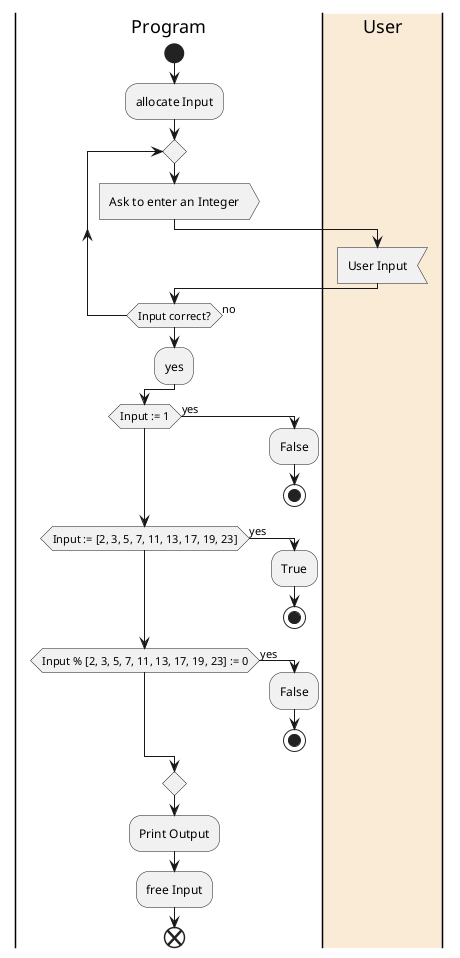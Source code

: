 @startuml
!pragma useVerticalIf on
|Program|
start
:allocate Input;
repeat
:Ask to enter an Integer>
|#AntiqueWhite|User|
:User Input<
|Program|
repeat while(Input correct?) is (no)
-yes
if (Input := 1) then (yes)
:False;
stop
elseif (Input := [2, 3, 5, 7, 11, 13, 17, 19, 23]) then (yes)
:True;
stop
elseif (Input % [2, 3, 5, 7, 11, 13, 17, 19, 23] := 0) then (yes)
:False;
stop
endif
:Print Output;
:free Input;
end
@enduml
